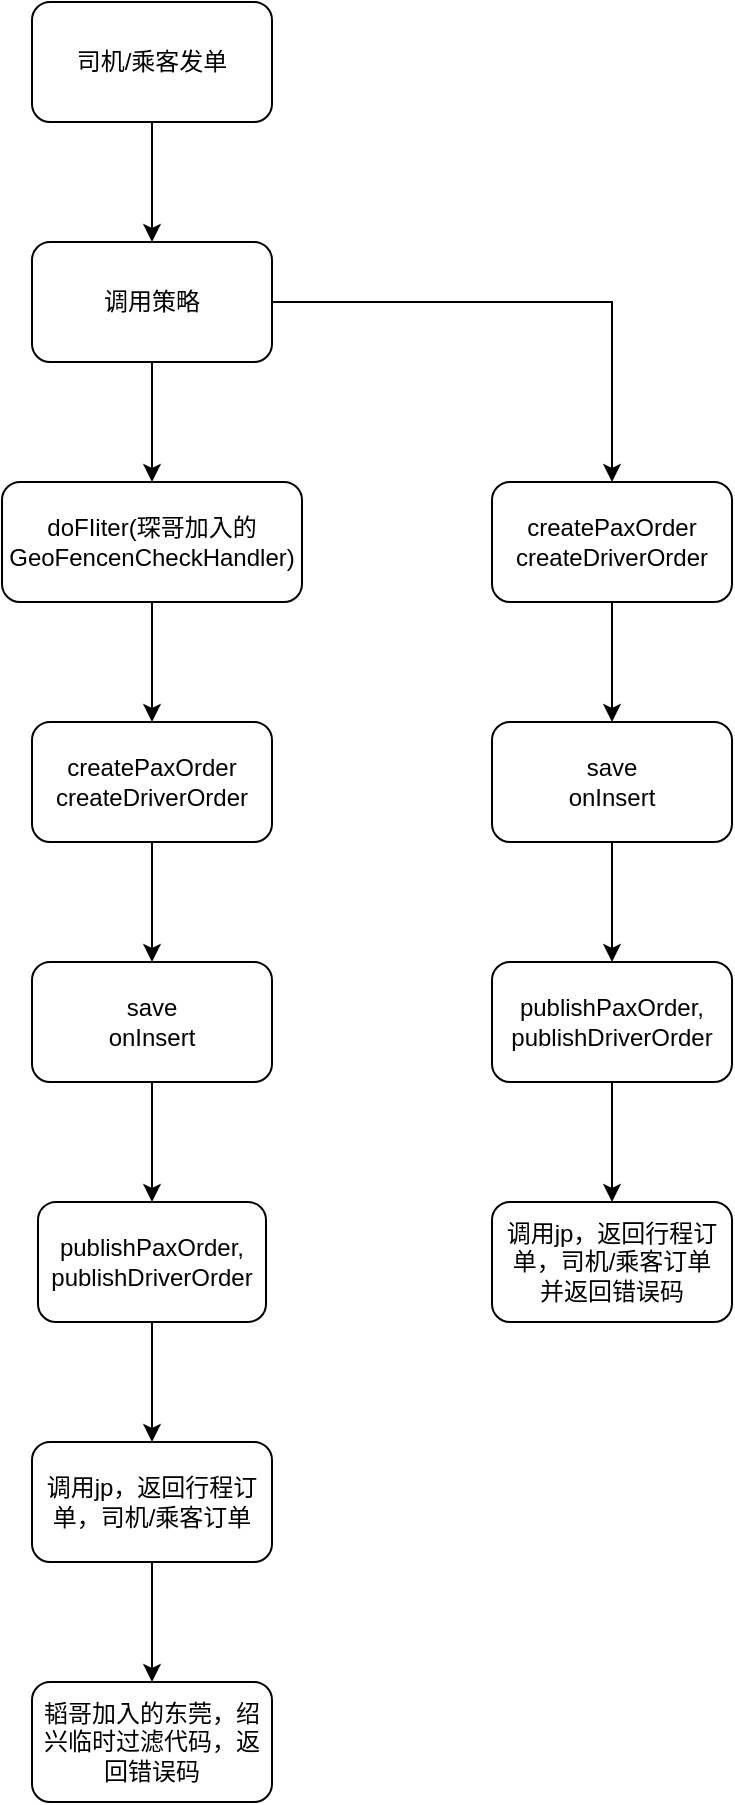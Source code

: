 <mxfile version="16.1.0" type="github">
  <diagram id="3oQYGou_k9GGk1rbj2p4" name="第 1 页">
    <mxGraphModel dx="894" dy="646" grid="1" gridSize="10" guides="1" tooltips="1" connect="1" arrows="1" fold="1" page="1" pageScale="1" pageWidth="827" pageHeight="1169" math="0" shadow="0">
      <root>
        <mxCell id="0" />
        <mxCell id="1" parent="0" />
        <mxCell id="4Gw8yFwhykISkODmuIje-5" style="edgeStyle=orthogonalEdgeStyle;rounded=0;orthogonalLoop=1;jettySize=auto;html=1;exitX=0.5;exitY=1;exitDx=0;exitDy=0;entryX=0.5;entryY=0;entryDx=0;entryDy=0;" edge="1" parent="1" source="4Gw8yFwhykISkODmuIje-1" target="4Gw8yFwhykISkODmuIje-2">
          <mxGeometry relative="1" as="geometry" />
        </mxCell>
        <mxCell id="4Gw8yFwhykISkODmuIje-1" value="司机/乘客发单" style="rounded=1;whiteSpace=wrap;html=1;" vertex="1" parent="1">
          <mxGeometry x="230" y="30" width="120" height="60" as="geometry" />
        </mxCell>
        <mxCell id="4Gw8yFwhykISkODmuIje-6" style="edgeStyle=orthogonalEdgeStyle;rounded=0;orthogonalLoop=1;jettySize=auto;html=1;exitX=0.5;exitY=1;exitDx=0;exitDy=0;" edge="1" parent="1" source="4Gw8yFwhykISkODmuIje-2" target="4Gw8yFwhykISkODmuIje-3">
          <mxGeometry relative="1" as="geometry" />
        </mxCell>
        <mxCell id="4Gw8yFwhykISkODmuIje-22" style="edgeStyle=orthogonalEdgeStyle;rounded=0;orthogonalLoop=1;jettySize=auto;html=1;exitX=1;exitY=0.5;exitDx=0;exitDy=0;entryX=0.5;entryY=0;entryDx=0;entryDy=0;" edge="1" parent="1" source="4Gw8yFwhykISkODmuIje-2" target="4Gw8yFwhykISkODmuIje-18">
          <mxGeometry relative="1" as="geometry" />
        </mxCell>
        <mxCell id="4Gw8yFwhykISkODmuIje-2" value="调用策略" style="rounded=1;whiteSpace=wrap;html=1;" vertex="1" parent="1">
          <mxGeometry x="230" y="150" width="120" height="60" as="geometry" />
        </mxCell>
        <mxCell id="4Gw8yFwhykISkODmuIje-7" style="edgeStyle=orthogonalEdgeStyle;rounded=0;orthogonalLoop=1;jettySize=auto;html=1;exitX=0.5;exitY=1;exitDx=0;exitDy=0;entryX=0.5;entryY=0;entryDx=0;entryDy=0;" edge="1" parent="1" source="4Gw8yFwhykISkODmuIje-3" target="4Gw8yFwhykISkODmuIje-4">
          <mxGeometry relative="1" as="geometry" />
        </mxCell>
        <mxCell id="4Gw8yFwhykISkODmuIje-3" value="doFIiter(琛哥加入的GeoFencenCheckHandler)" style="rounded=1;whiteSpace=wrap;html=1;" vertex="1" parent="1">
          <mxGeometry x="215" y="270" width="150" height="60" as="geometry" />
        </mxCell>
        <mxCell id="4Gw8yFwhykISkODmuIje-13" style="edgeStyle=orthogonalEdgeStyle;rounded=0;orthogonalLoop=1;jettySize=auto;html=1;exitX=0.5;exitY=1;exitDx=0;exitDy=0;entryX=0.5;entryY=0;entryDx=0;entryDy=0;" edge="1" parent="1" source="4Gw8yFwhykISkODmuIje-4" target="4Gw8yFwhykISkODmuIje-8">
          <mxGeometry relative="1" as="geometry" />
        </mxCell>
        <mxCell id="4Gw8yFwhykISkODmuIje-4" value="createPaxOrder&lt;br&gt;createDriverOrder" style="rounded=1;whiteSpace=wrap;html=1;" vertex="1" parent="1">
          <mxGeometry x="230" y="390" width="120" height="60" as="geometry" />
        </mxCell>
        <mxCell id="4Gw8yFwhykISkODmuIje-15" style="edgeStyle=orthogonalEdgeStyle;rounded=0;orthogonalLoop=1;jettySize=auto;html=1;exitX=0.5;exitY=1;exitDx=0;exitDy=0;" edge="1" parent="1" source="4Gw8yFwhykISkODmuIje-8" target="4Gw8yFwhykISkODmuIje-9">
          <mxGeometry relative="1" as="geometry" />
        </mxCell>
        <mxCell id="4Gw8yFwhykISkODmuIje-8" value="save&lt;br&gt;onInsert" style="rounded=1;whiteSpace=wrap;html=1;" vertex="1" parent="1">
          <mxGeometry x="230" y="510" width="120" height="60" as="geometry" />
        </mxCell>
        <mxCell id="4Gw8yFwhykISkODmuIje-16" style="edgeStyle=orthogonalEdgeStyle;rounded=0;orthogonalLoop=1;jettySize=auto;html=1;exitX=0.5;exitY=1;exitDx=0;exitDy=0;" edge="1" parent="1" source="4Gw8yFwhykISkODmuIje-9" target="4Gw8yFwhykISkODmuIje-11">
          <mxGeometry relative="1" as="geometry" />
        </mxCell>
        <mxCell id="4Gw8yFwhykISkODmuIje-9" value="publishPaxOrder,&lt;br&gt;publishDriverOrder" style="rounded=1;whiteSpace=wrap;html=1;" vertex="1" parent="1">
          <mxGeometry x="233" y="630" width="114" height="60" as="geometry" />
        </mxCell>
        <mxCell id="4Gw8yFwhykISkODmuIje-17" style="edgeStyle=orthogonalEdgeStyle;rounded=0;orthogonalLoop=1;jettySize=auto;html=1;exitX=0.5;exitY=1;exitDx=0;exitDy=0;entryX=0.5;entryY=0;entryDx=0;entryDy=0;" edge="1" parent="1" source="4Gw8yFwhykISkODmuIje-11" target="4Gw8yFwhykISkODmuIje-12">
          <mxGeometry relative="1" as="geometry" />
        </mxCell>
        <mxCell id="4Gw8yFwhykISkODmuIje-11" value="调用jp，返回行程订单，司机/乘客订单" style="rounded=1;whiteSpace=wrap;html=1;" vertex="1" parent="1">
          <mxGeometry x="230" y="750" width="120" height="60" as="geometry" />
        </mxCell>
        <mxCell id="4Gw8yFwhykISkODmuIje-12" value="韬哥加入的东莞，绍兴临时过滤代码，返回错误码" style="rounded=1;whiteSpace=wrap;html=1;" vertex="1" parent="1">
          <mxGeometry x="230" y="870" width="120" height="60" as="geometry" />
        </mxCell>
        <mxCell id="4Gw8yFwhykISkODmuIje-23" style="edgeStyle=orthogonalEdgeStyle;rounded=0;orthogonalLoop=1;jettySize=auto;html=1;exitX=0.5;exitY=1;exitDx=0;exitDy=0;entryX=0.5;entryY=0;entryDx=0;entryDy=0;" edge="1" parent="1" source="4Gw8yFwhykISkODmuIje-18" target="4Gw8yFwhykISkODmuIje-19">
          <mxGeometry relative="1" as="geometry" />
        </mxCell>
        <mxCell id="4Gw8yFwhykISkODmuIje-18" value="&lt;span&gt;createPaxOrder&lt;/span&gt;&lt;br&gt;&lt;span&gt;createDriverOrder&lt;/span&gt;" style="rounded=1;whiteSpace=wrap;html=1;" vertex="1" parent="1">
          <mxGeometry x="460" y="270" width="120" height="60" as="geometry" />
        </mxCell>
        <mxCell id="4Gw8yFwhykISkODmuIje-24" style="edgeStyle=orthogonalEdgeStyle;rounded=0;orthogonalLoop=1;jettySize=auto;html=1;exitX=0.5;exitY=1;exitDx=0;exitDy=0;" edge="1" parent="1" source="4Gw8yFwhykISkODmuIje-19" target="4Gw8yFwhykISkODmuIje-20">
          <mxGeometry relative="1" as="geometry" />
        </mxCell>
        <mxCell id="4Gw8yFwhykISkODmuIje-19" value="save&lt;br&gt;onInsert" style="rounded=1;whiteSpace=wrap;html=1;" vertex="1" parent="1">
          <mxGeometry x="460" y="390" width="120" height="60" as="geometry" />
        </mxCell>
        <mxCell id="4Gw8yFwhykISkODmuIje-25" style="edgeStyle=orthogonalEdgeStyle;rounded=0;orthogonalLoop=1;jettySize=auto;html=1;exitX=0.5;exitY=1;exitDx=0;exitDy=0;entryX=0.5;entryY=0;entryDx=0;entryDy=0;" edge="1" parent="1" source="4Gw8yFwhykISkODmuIje-20" target="4Gw8yFwhykISkODmuIje-21">
          <mxGeometry relative="1" as="geometry" />
        </mxCell>
        <mxCell id="4Gw8yFwhykISkODmuIje-20" value="&lt;span&gt;publishPaxOrder,&lt;/span&gt;&lt;br&gt;&lt;span&gt;publishDriverOrder&lt;/span&gt;" style="rounded=1;whiteSpace=wrap;html=1;" vertex="1" parent="1">
          <mxGeometry x="460" y="510" width="120" height="60" as="geometry" />
        </mxCell>
        <mxCell id="4Gw8yFwhykISkODmuIje-21" value="&lt;span&gt;调用jp，返回行程订单，司机/乘客订单&lt;br&gt;并返回错误码&lt;br&gt;&lt;/span&gt;" style="rounded=1;whiteSpace=wrap;html=1;" vertex="1" parent="1">
          <mxGeometry x="460" y="630" width="120" height="60" as="geometry" />
        </mxCell>
      </root>
    </mxGraphModel>
  </diagram>
</mxfile>
